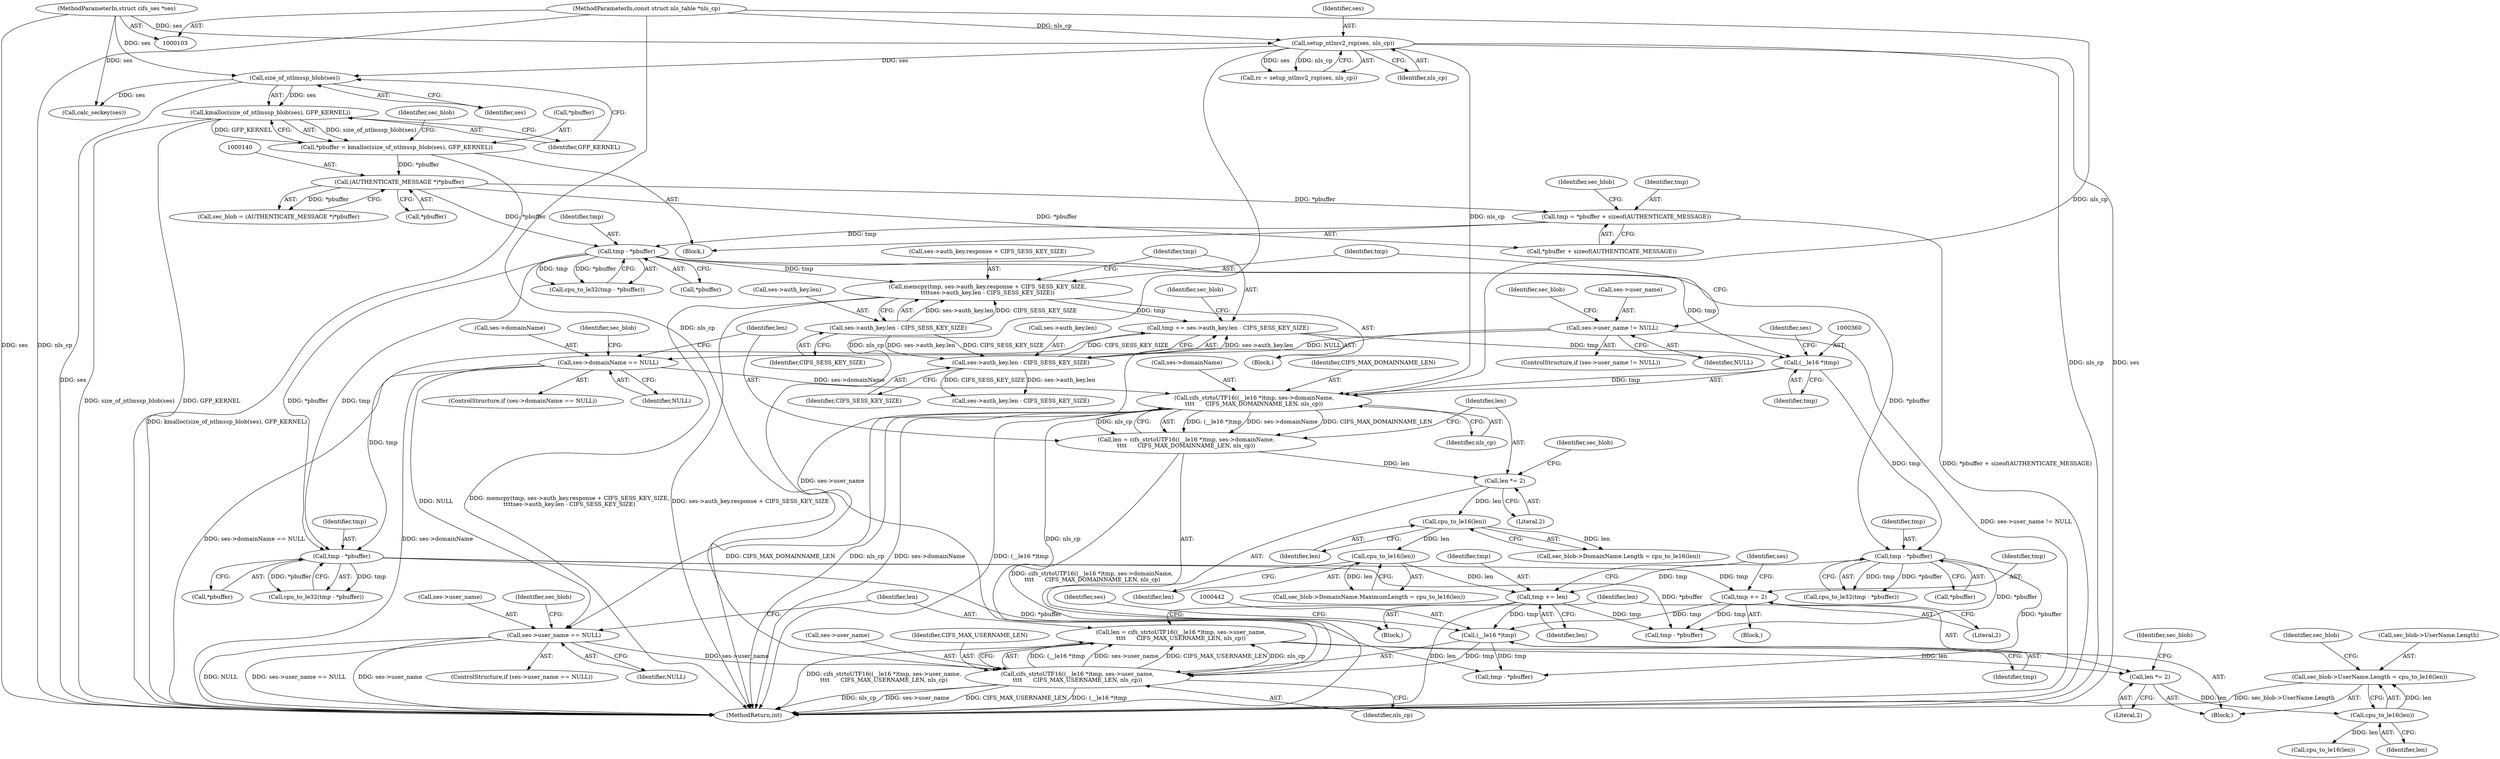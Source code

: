 digraph "0_linux_cabfb3680f78981d26c078a26e5c748531257ebb@pointer" {
"1000463" [label="(Call,sec_blob->UserName.Length = cpu_to_le16(len))"];
"1000469" [label="(Call,cpu_to_le16(len))"];
"1000449" [label="(Call,len *= 2)"];
"1000438" [label="(Call,len = cifs_strtoUTF16((__le16 *)tmp, ses->user_name,\n\t\t\t\t      CIFS_MAX_USERNAME_LEN, nls_cp))"];
"1000440" [label="(Call,cifs_strtoUTF16((__le16 *)tmp, ses->user_name,\n\t\t\t\t      CIFS_MAX_USERNAME_LEN, nls_cp))"];
"1000441" [label="(Call,(__le16 *)tmp)"];
"1000350" [label="(Call,tmp += 2)"];
"1000332" [label="(Call,tmp - *pbuffer)"];
"1000238" [label="(Call,tmp - *pbuffer)"];
"1000195" [label="(Call,tmp = *pbuffer + sizeof(AUTHENTICATE_MESSAGE))"];
"1000139" [label="(Call,(AUTHENTICATE_MESSAGE *)*pbuffer)"];
"1000130" [label="(Call,*pbuffer = kmalloc(size_of_ntlmssp_blob(ses), GFP_KERNEL))"];
"1000133" [label="(Call,kmalloc(size_of_ntlmssp_blob(ses), GFP_KERNEL))"];
"1000134" [label="(Call,size_of_ntlmssp_blob(ses))"];
"1000115" [label="(Call,setup_ntlmv2_rsp(ses, nls_cp))"];
"1000106" [label="(MethodParameterIn,struct cifs_ses *ses)"];
"1000107" [label="(MethodParameterIn,const struct nls_table *nls_cp)"];
"1000265" [label="(Call,tmp += ses->auth_key.len - CIFS_SESS_KEY_SIZE)"];
"1000267" [label="(Call,ses->auth_key.len - CIFS_SESS_KEY_SIZE)"];
"1000258" [label="(Call,ses->auth_key.len - CIFS_SESS_KEY_SIZE)"];
"1000249" [label="(Call,memcpy(tmp, ses->auth_key.response + CIFS_SESS_KEY_SIZE,\n\t\t\t\tses->auth_key.len - CIFS_SESS_KEY_SIZE))"];
"1000397" [label="(Call,tmp += len)"];
"1000395" [label="(Call,cpu_to_le16(len))"];
"1000387" [label="(Call,cpu_to_le16(len))"];
"1000367" [label="(Call,len *= 2)"];
"1000356" [label="(Call,len = cifs_strtoUTF16((__le16 *)tmp, ses->domainName,\n\t\t\t\t      CIFS_MAX_DOMAINNAME_LEN, nls_cp))"];
"1000358" [label="(Call,cifs_strtoUTF16((__le16 *)tmp, ses->domainName,\n\t\t\t\t      CIFS_MAX_DOMAINNAME_LEN, nls_cp))"];
"1000359" [label="(Call,(__le16 *)tmp)"];
"1000319" [label="(Call,ses->domainName == NULL)"];
"1000243" [label="(Call,ses->user_name != NULL)"];
"1000377" [label="(Call,tmp - *pbuffer)"];
"1000401" [label="(Call,ses->user_name == NULL)"];
"1000116" [label="(Identifier,ses)"];
"1000376" [label="(Call,cpu_to_le32(tmp - *pbuffer))"];
"1000474" [label="(Identifier,sec_blob)"];
"1000249" [label="(Call,memcpy(tmp, ses->auth_key.response + CIFS_SESS_KEY_SIZE,\n\t\t\t\tses->auth_key.len - CIFS_SESS_KEY_SIZE))"];
"1000362" [label="(Call,ses->domainName)"];
"1000402" [label="(Call,ses->user_name)"];
"1000444" [label="(Call,ses->user_name)"];
"1000441" [label="(Call,(__le16 *)tmp)"];
"1000438" [label="(Call,len = cifs_strtoUTF16((__le16 *)tmp, ses->user_name,\n\t\t\t\t      CIFS_MAX_USERNAME_LEN, nls_cp))"];
"1000204" [label="(Identifier,sec_blob)"];
"1000248" [label="(Block,)"];
"1000463" [label="(Call,sec_blob->UserName.Length = cpu_to_le16(len))"];
"1000395" [label="(Call,cpu_to_le16(len))"];
"1000455" [label="(Identifier,sec_blob)"];
"1000195" [label="(Call,tmp = *pbuffer + sizeof(AUTHENTICATE_MESSAGE))"];
"1000365" [label="(Identifier,CIFS_MAX_DOMAINNAME_LEN)"];
"1000134" [label="(Call,size_of_ntlmssp_blob(ses))"];
"1000135" [label="(Identifier,ses)"];
"1000449" [label="(Call,len *= 2)"];
"1000443" [label="(Identifier,tmp)"];
"1000267" [label="(Call,ses->auth_key.len - CIFS_SESS_KEY_SIZE)"];
"1000445" [label="(Identifier,ses)"];
"1000469" [label="(Call,cpu_to_le16(len))"];
"1000243" [label="(Call,ses->user_name != NULL)"];
"1000363" [label="(Identifier,ses)"];
"1000242" [label="(ControlStructure,if (ses->user_name != NULL))"];
"1000528" [label="(Call,calc_seckey(ses))"];
"1000133" [label="(Call,kmalloc(size_of_ntlmssp_blob(ses), GFP_KERNEL))"];
"1000451" [label="(Literal,2)"];
"1000440" [label="(Call,cifs_strtoUTF16((__le16 *)tmp, ses->user_name,\n\t\t\t\t      CIFS_MAX_USERNAME_LEN, nls_cp))"];
"1000399" [label="(Identifier,len)"];
"1000259" [label="(Call,ses->auth_key.len)"];
"1000477" [label="(Call,cpu_to_le16(len))"];
"1000410" [label="(Identifier,sec_blob)"];
"1000273" [label="(Identifier,CIFS_SESS_KEY_SIZE)"];
"1000139" [label="(Call,(AUTHENTICATE_MESSAGE *)*pbuffer)"];
"1000324" [label="(Block,)"];
"1000470" [label="(Identifier,len)"];
"1000373" [label="(Identifier,sec_blob)"];
"1000356" [label="(Call,len = cifs_strtoUTF16((__le16 *)tmp, ses->domainName,\n\t\t\t\t      CIFS_MAX_DOMAINNAME_LEN, nls_cp))"];
"1000334" [label="(Call,*pbuffer)"];
"1000369" [label="(Literal,2)"];
"1000606" [label="(MethodReturn,int)"];
"1000281" [label="(Call,ses->auth_key.len - CIFS_SESS_KEY_SIZE)"];
"1000136" [label="(Identifier,GFP_KERNEL)"];
"1000405" [label="(Identifier,NULL)"];
"1000115" [label="(Call,setup_ntlmv2_rsp(ses, nls_cp))"];
"1000138" [label="(Identifier,sec_blob)"];
"1000459" [label="(Call,tmp - *pbuffer)"];
"1000196" [label="(Identifier,tmp)"];
"1000379" [label="(Call,*pbuffer)"];
"1000250" [label="(Identifier,tmp)"];
"1000318" [label="(ControlStructure,if (ses->domainName == NULL))"];
"1000264" [label="(Identifier,CIFS_SESS_KEY_SIZE)"];
"1000354" [label="(Block,)"];
"1000439" [label="(Identifier,len)"];
"1000396" [label="(Identifier,len)"];
"1000414" [label="(Call,tmp - *pbuffer)"];
"1000265" [label="(Call,tmp += ses->auth_key.len - CIFS_SESS_KEY_SIZE)"];
"1000131" [label="(Call,*pbuffer)"];
"1000277" [label="(Identifier,sec_blob)"];
"1000403" [label="(Identifier,ses)"];
"1000333" [label="(Identifier,tmp)"];
"1000464" [label="(Call,sec_blob->UserName.Length)"];
"1000387" [label="(Call,cpu_to_le16(len))"];
"1000357" [label="(Identifier,len)"];
"1000401" [label="(Call,ses->user_name == NULL)"];
"1000397" [label="(Call,tmp += len)"];
"1000319" [label="(Call,ses->domainName == NULL)"];
"1000239" [label="(Identifier,tmp)"];
"1000450" [label="(Identifier,len)"];
"1000137" [label="(Call,sec_blob = (AUTHENTICATE_MESSAGE *)*pbuffer)"];
"1000378" [label="(Identifier,tmp)"];
"1000359" [label="(Call,(__le16 *)tmp)"];
"1000130" [label="(Call,*pbuffer = kmalloc(size_of_ntlmssp_blob(ses), GFP_KERNEL))"];
"1000389" [label="(Call,sec_blob->DomainName.MaximumLength = cpu_to_le16(len))"];
"1000368" [label="(Identifier,len)"];
"1000331" [label="(Call,cpu_to_le32(tmp - *pbuffer))"];
"1000400" [label="(ControlStructure,if (ses->user_name == NULL))"];
"1000381" [label="(Call,sec_blob->DomainName.Length = cpu_to_le16(len))"];
"1000367" [label="(Call,len *= 2)"];
"1000320" [label="(Call,ses->domainName)"];
"1000388" [label="(Identifier,len)"];
"1000106" [label="(MethodParameterIn,struct cifs_ses *ses)"];
"1000251" [label="(Call,ses->auth_key.response + CIFS_SESS_KEY_SIZE)"];
"1000240" [label="(Call,*pbuffer)"];
"1000268" [label="(Call,ses->auth_key.len)"];
"1000358" [label="(Call,cifs_strtoUTF16((__le16 *)tmp, ses->domainName,\n\t\t\t\t      CIFS_MAX_DOMAINNAME_LEN, nls_cp))"];
"1000350" [label="(Call,tmp += 2)"];
"1000258" [label="(Call,ses->auth_key.len - CIFS_SESS_KEY_SIZE)"];
"1000307" [label="(Identifier,sec_blob)"];
"1000352" [label="(Literal,2)"];
"1000366" [label="(Identifier,nls_cp)"];
"1000197" [label="(Call,*pbuffer + sizeof(AUTHENTICATE_MESSAGE))"];
"1000447" [label="(Identifier,CIFS_MAX_USERNAME_LEN)"];
"1000141" [label="(Call,*pbuffer)"];
"1000113" [label="(Call,rc = setup_ntlmv2_rsp(ses, nls_cp))"];
"1000361" [label="(Identifier,tmp)"];
"1000377" [label="(Call,tmp - *pbuffer)"];
"1000108" [label="(Block,)"];
"1000436" [label="(Block,)"];
"1000244" [label="(Call,ses->user_name)"];
"1000247" [label="(Identifier,NULL)"];
"1000328" [label="(Identifier,sec_blob)"];
"1000323" [label="(Identifier,NULL)"];
"1000238" [label="(Call,tmp - *pbuffer)"];
"1000107" [label="(MethodParameterIn,const struct nls_table *nls_cp)"];
"1000237" [label="(Call,cpu_to_le32(tmp - *pbuffer))"];
"1000448" [label="(Identifier,nls_cp)"];
"1000332" [label="(Call,tmp - *pbuffer)"];
"1000351" [label="(Identifier,tmp)"];
"1000398" [label="(Identifier,tmp)"];
"1000266" [label="(Identifier,tmp)"];
"1000117" [label="(Identifier,nls_cp)"];
"1000463" -> "1000436"  [label="AST: "];
"1000463" -> "1000469"  [label="CFG: "];
"1000464" -> "1000463"  [label="AST: "];
"1000469" -> "1000463"  [label="AST: "];
"1000474" -> "1000463"  [label="CFG: "];
"1000463" -> "1000606"  [label="DDG: sec_blob->UserName.Length"];
"1000469" -> "1000463"  [label="DDG: len"];
"1000469" -> "1000470"  [label="CFG: "];
"1000470" -> "1000469"  [label="AST: "];
"1000449" -> "1000469"  [label="DDG: len"];
"1000469" -> "1000477"  [label="DDG: len"];
"1000449" -> "1000436"  [label="AST: "];
"1000449" -> "1000451"  [label="CFG: "];
"1000450" -> "1000449"  [label="AST: "];
"1000451" -> "1000449"  [label="AST: "];
"1000455" -> "1000449"  [label="CFG: "];
"1000438" -> "1000449"  [label="DDG: len"];
"1000438" -> "1000436"  [label="AST: "];
"1000438" -> "1000440"  [label="CFG: "];
"1000439" -> "1000438"  [label="AST: "];
"1000440" -> "1000438"  [label="AST: "];
"1000450" -> "1000438"  [label="CFG: "];
"1000438" -> "1000606"  [label="DDG: cifs_strtoUTF16((__le16 *)tmp, ses->user_name,\n\t\t\t\t      CIFS_MAX_USERNAME_LEN, nls_cp)"];
"1000440" -> "1000438"  [label="DDG: (__le16 *)tmp"];
"1000440" -> "1000438"  [label="DDG: ses->user_name"];
"1000440" -> "1000438"  [label="DDG: CIFS_MAX_USERNAME_LEN"];
"1000440" -> "1000438"  [label="DDG: nls_cp"];
"1000440" -> "1000448"  [label="CFG: "];
"1000441" -> "1000440"  [label="AST: "];
"1000444" -> "1000440"  [label="AST: "];
"1000447" -> "1000440"  [label="AST: "];
"1000448" -> "1000440"  [label="AST: "];
"1000440" -> "1000606"  [label="DDG: CIFS_MAX_USERNAME_LEN"];
"1000440" -> "1000606"  [label="DDG: (__le16 *)tmp"];
"1000440" -> "1000606"  [label="DDG: nls_cp"];
"1000440" -> "1000606"  [label="DDG: ses->user_name"];
"1000441" -> "1000440"  [label="DDG: tmp"];
"1000401" -> "1000440"  [label="DDG: ses->user_name"];
"1000115" -> "1000440"  [label="DDG: nls_cp"];
"1000358" -> "1000440"  [label="DDG: nls_cp"];
"1000107" -> "1000440"  [label="DDG: nls_cp"];
"1000441" -> "1000443"  [label="CFG: "];
"1000442" -> "1000441"  [label="AST: "];
"1000443" -> "1000441"  [label="AST: "];
"1000445" -> "1000441"  [label="CFG: "];
"1000350" -> "1000441"  [label="DDG: tmp"];
"1000397" -> "1000441"  [label="DDG: tmp"];
"1000441" -> "1000459"  [label="DDG: tmp"];
"1000350" -> "1000324"  [label="AST: "];
"1000350" -> "1000352"  [label="CFG: "];
"1000351" -> "1000350"  [label="AST: "];
"1000352" -> "1000350"  [label="AST: "];
"1000403" -> "1000350"  [label="CFG: "];
"1000332" -> "1000350"  [label="DDG: tmp"];
"1000350" -> "1000414"  [label="DDG: tmp"];
"1000332" -> "1000331"  [label="AST: "];
"1000332" -> "1000334"  [label="CFG: "];
"1000333" -> "1000332"  [label="AST: "];
"1000334" -> "1000332"  [label="AST: "];
"1000331" -> "1000332"  [label="CFG: "];
"1000332" -> "1000331"  [label="DDG: tmp"];
"1000332" -> "1000331"  [label="DDG: *pbuffer"];
"1000238" -> "1000332"  [label="DDG: tmp"];
"1000238" -> "1000332"  [label="DDG: *pbuffer"];
"1000265" -> "1000332"  [label="DDG: tmp"];
"1000332" -> "1000414"  [label="DDG: *pbuffer"];
"1000332" -> "1000459"  [label="DDG: *pbuffer"];
"1000238" -> "1000237"  [label="AST: "];
"1000238" -> "1000240"  [label="CFG: "];
"1000239" -> "1000238"  [label="AST: "];
"1000240" -> "1000238"  [label="AST: "];
"1000237" -> "1000238"  [label="CFG: "];
"1000238" -> "1000237"  [label="DDG: tmp"];
"1000238" -> "1000237"  [label="DDG: *pbuffer"];
"1000195" -> "1000238"  [label="DDG: tmp"];
"1000139" -> "1000238"  [label="DDG: *pbuffer"];
"1000238" -> "1000249"  [label="DDG: tmp"];
"1000238" -> "1000359"  [label="DDG: tmp"];
"1000238" -> "1000377"  [label="DDG: *pbuffer"];
"1000195" -> "1000108"  [label="AST: "];
"1000195" -> "1000197"  [label="CFG: "];
"1000196" -> "1000195"  [label="AST: "];
"1000197" -> "1000195"  [label="AST: "];
"1000204" -> "1000195"  [label="CFG: "];
"1000195" -> "1000606"  [label="DDG: *pbuffer + sizeof(AUTHENTICATE_MESSAGE)"];
"1000139" -> "1000195"  [label="DDG: *pbuffer"];
"1000139" -> "1000137"  [label="AST: "];
"1000139" -> "1000141"  [label="CFG: "];
"1000140" -> "1000139"  [label="AST: "];
"1000141" -> "1000139"  [label="AST: "];
"1000137" -> "1000139"  [label="CFG: "];
"1000139" -> "1000137"  [label="DDG: *pbuffer"];
"1000130" -> "1000139"  [label="DDG: *pbuffer"];
"1000139" -> "1000197"  [label="DDG: *pbuffer"];
"1000130" -> "1000108"  [label="AST: "];
"1000130" -> "1000133"  [label="CFG: "];
"1000131" -> "1000130"  [label="AST: "];
"1000133" -> "1000130"  [label="AST: "];
"1000138" -> "1000130"  [label="CFG: "];
"1000130" -> "1000606"  [label="DDG: kmalloc(size_of_ntlmssp_blob(ses), GFP_KERNEL)"];
"1000133" -> "1000130"  [label="DDG: size_of_ntlmssp_blob(ses)"];
"1000133" -> "1000130"  [label="DDG: GFP_KERNEL"];
"1000133" -> "1000136"  [label="CFG: "];
"1000134" -> "1000133"  [label="AST: "];
"1000136" -> "1000133"  [label="AST: "];
"1000133" -> "1000606"  [label="DDG: size_of_ntlmssp_blob(ses)"];
"1000133" -> "1000606"  [label="DDG: GFP_KERNEL"];
"1000134" -> "1000133"  [label="DDG: ses"];
"1000134" -> "1000135"  [label="CFG: "];
"1000135" -> "1000134"  [label="AST: "];
"1000136" -> "1000134"  [label="CFG: "];
"1000134" -> "1000606"  [label="DDG: ses"];
"1000115" -> "1000134"  [label="DDG: ses"];
"1000106" -> "1000134"  [label="DDG: ses"];
"1000134" -> "1000528"  [label="DDG: ses"];
"1000115" -> "1000113"  [label="AST: "];
"1000115" -> "1000117"  [label="CFG: "];
"1000116" -> "1000115"  [label="AST: "];
"1000117" -> "1000115"  [label="AST: "];
"1000113" -> "1000115"  [label="CFG: "];
"1000115" -> "1000606"  [label="DDG: nls_cp"];
"1000115" -> "1000606"  [label="DDG: ses"];
"1000115" -> "1000113"  [label="DDG: ses"];
"1000115" -> "1000113"  [label="DDG: nls_cp"];
"1000106" -> "1000115"  [label="DDG: ses"];
"1000107" -> "1000115"  [label="DDG: nls_cp"];
"1000115" -> "1000358"  [label="DDG: nls_cp"];
"1000106" -> "1000103"  [label="AST: "];
"1000106" -> "1000606"  [label="DDG: ses"];
"1000106" -> "1000528"  [label="DDG: ses"];
"1000107" -> "1000103"  [label="AST: "];
"1000107" -> "1000606"  [label="DDG: nls_cp"];
"1000107" -> "1000358"  [label="DDG: nls_cp"];
"1000265" -> "1000248"  [label="AST: "];
"1000265" -> "1000267"  [label="CFG: "];
"1000266" -> "1000265"  [label="AST: "];
"1000267" -> "1000265"  [label="AST: "];
"1000277" -> "1000265"  [label="CFG: "];
"1000267" -> "1000265"  [label="DDG: ses->auth_key.len"];
"1000267" -> "1000265"  [label="DDG: CIFS_SESS_KEY_SIZE"];
"1000249" -> "1000265"  [label="DDG: tmp"];
"1000265" -> "1000359"  [label="DDG: tmp"];
"1000267" -> "1000273"  [label="CFG: "];
"1000268" -> "1000267"  [label="AST: "];
"1000273" -> "1000267"  [label="AST: "];
"1000258" -> "1000267"  [label="DDG: ses->auth_key.len"];
"1000258" -> "1000267"  [label="DDG: CIFS_SESS_KEY_SIZE"];
"1000267" -> "1000281"  [label="DDG: ses->auth_key.len"];
"1000267" -> "1000281"  [label="DDG: CIFS_SESS_KEY_SIZE"];
"1000258" -> "1000249"  [label="AST: "];
"1000258" -> "1000264"  [label="CFG: "];
"1000259" -> "1000258"  [label="AST: "];
"1000264" -> "1000258"  [label="AST: "];
"1000249" -> "1000258"  [label="CFG: "];
"1000258" -> "1000249"  [label="DDG: ses->auth_key.len"];
"1000258" -> "1000249"  [label="DDG: CIFS_SESS_KEY_SIZE"];
"1000249" -> "1000248"  [label="AST: "];
"1000250" -> "1000249"  [label="AST: "];
"1000251" -> "1000249"  [label="AST: "];
"1000266" -> "1000249"  [label="CFG: "];
"1000249" -> "1000606"  [label="DDG: ses->auth_key.response + CIFS_SESS_KEY_SIZE"];
"1000249" -> "1000606"  [label="DDG: memcpy(tmp, ses->auth_key.response + CIFS_SESS_KEY_SIZE,\n\t\t\t\tses->auth_key.len - CIFS_SESS_KEY_SIZE)"];
"1000397" -> "1000354"  [label="AST: "];
"1000397" -> "1000399"  [label="CFG: "];
"1000398" -> "1000397"  [label="AST: "];
"1000399" -> "1000397"  [label="AST: "];
"1000403" -> "1000397"  [label="CFG: "];
"1000397" -> "1000606"  [label="DDG: len"];
"1000395" -> "1000397"  [label="DDG: len"];
"1000377" -> "1000397"  [label="DDG: tmp"];
"1000397" -> "1000414"  [label="DDG: tmp"];
"1000395" -> "1000389"  [label="AST: "];
"1000395" -> "1000396"  [label="CFG: "];
"1000396" -> "1000395"  [label="AST: "];
"1000389" -> "1000395"  [label="CFG: "];
"1000395" -> "1000389"  [label="DDG: len"];
"1000387" -> "1000395"  [label="DDG: len"];
"1000387" -> "1000381"  [label="AST: "];
"1000387" -> "1000388"  [label="CFG: "];
"1000388" -> "1000387"  [label="AST: "];
"1000381" -> "1000387"  [label="CFG: "];
"1000387" -> "1000381"  [label="DDG: len"];
"1000367" -> "1000387"  [label="DDG: len"];
"1000367" -> "1000354"  [label="AST: "];
"1000367" -> "1000369"  [label="CFG: "];
"1000368" -> "1000367"  [label="AST: "];
"1000369" -> "1000367"  [label="AST: "];
"1000373" -> "1000367"  [label="CFG: "];
"1000356" -> "1000367"  [label="DDG: len"];
"1000356" -> "1000354"  [label="AST: "];
"1000356" -> "1000358"  [label="CFG: "];
"1000357" -> "1000356"  [label="AST: "];
"1000358" -> "1000356"  [label="AST: "];
"1000368" -> "1000356"  [label="CFG: "];
"1000356" -> "1000606"  [label="DDG: cifs_strtoUTF16((__le16 *)tmp, ses->domainName,\n\t\t\t\t      CIFS_MAX_DOMAINNAME_LEN, nls_cp)"];
"1000358" -> "1000356"  [label="DDG: (__le16 *)tmp"];
"1000358" -> "1000356"  [label="DDG: ses->domainName"];
"1000358" -> "1000356"  [label="DDG: CIFS_MAX_DOMAINNAME_LEN"];
"1000358" -> "1000356"  [label="DDG: nls_cp"];
"1000358" -> "1000366"  [label="CFG: "];
"1000359" -> "1000358"  [label="AST: "];
"1000362" -> "1000358"  [label="AST: "];
"1000365" -> "1000358"  [label="AST: "];
"1000366" -> "1000358"  [label="AST: "];
"1000358" -> "1000606"  [label="DDG: CIFS_MAX_DOMAINNAME_LEN"];
"1000358" -> "1000606"  [label="DDG: nls_cp"];
"1000358" -> "1000606"  [label="DDG: ses->domainName"];
"1000358" -> "1000606"  [label="DDG: (__le16 *)tmp"];
"1000359" -> "1000358"  [label="DDG: tmp"];
"1000319" -> "1000358"  [label="DDG: ses->domainName"];
"1000359" -> "1000361"  [label="CFG: "];
"1000360" -> "1000359"  [label="AST: "];
"1000361" -> "1000359"  [label="AST: "];
"1000363" -> "1000359"  [label="CFG: "];
"1000359" -> "1000377"  [label="DDG: tmp"];
"1000319" -> "1000318"  [label="AST: "];
"1000319" -> "1000323"  [label="CFG: "];
"1000320" -> "1000319"  [label="AST: "];
"1000323" -> "1000319"  [label="AST: "];
"1000328" -> "1000319"  [label="CFG: "];
"1000357" -> "1000319"  [label="CFG: "];
"1000319" -> "1000606"  [label="DDG: ses->domainName == NULL"];
"1000319" -> "1000606"  [label="DDG: ses->domainName"];
"1000243" -> "1000319"  [label="DDG: NULL"];
"1000319" -> "1000401"  [label="DDG: NULL"];
"1000243" -> "1000242"  [label="AST: "];
"1000243" -> "1000247"  [label="CFG: "];
"1000244" -> "1000243"  [label="AST: "];
"1000247" -> "1000243"  [label="AST: "];
"1000250" -> "1000243"  [label="CFG: "];
"1000307" -> "1000243"  [label="CFG: "];
"1000243" -> "1000606"  [label="DDG: ses->user_name != NULL"];
"1000243" -> "1000401"  [label="DDG: ses->user_name"];
"1000377" -> "1000376"  [label="AST: "];
"1000377" -> "1000379"  [label="CFG: "];
"1000378" -> "1000377"  [label="AST: "];
"1000379" -> "1000377"  [label="AST: "];
"1000376" -> "1000377"  [label="CFG: "];
"1000377" -> "1000376"  [label="DDG: tmp"];
"1000377" -> "1000376"  [label="DDG: *pbuffer"];
"1000377" -> "1000414"  [label="DDG: *pbuffer"];
"1000377" -> "1000459"  [label="DDG: *pbuffer"];
"1000401" -> "1000400"  [label="AST: "];
"1000401" -> "1000405"  [label="CFG: "];
"1000402" -> "1000401"  [label="AST: "];
"1000405" -> "1000401"  [label="AST: "];
"1000410" -> "1000401"  [label="CFG: "];
"1000439" -> "1000401"  [label="CFG: "];
"1000401" -> "1000606"  [label="DDG: NULL"];
"1000401" -> "1000606"  [label="DDG: ses->user_name == NULL"];
"1000401" -> "1000606"  [label="DDG: ses->user_name"];
}
